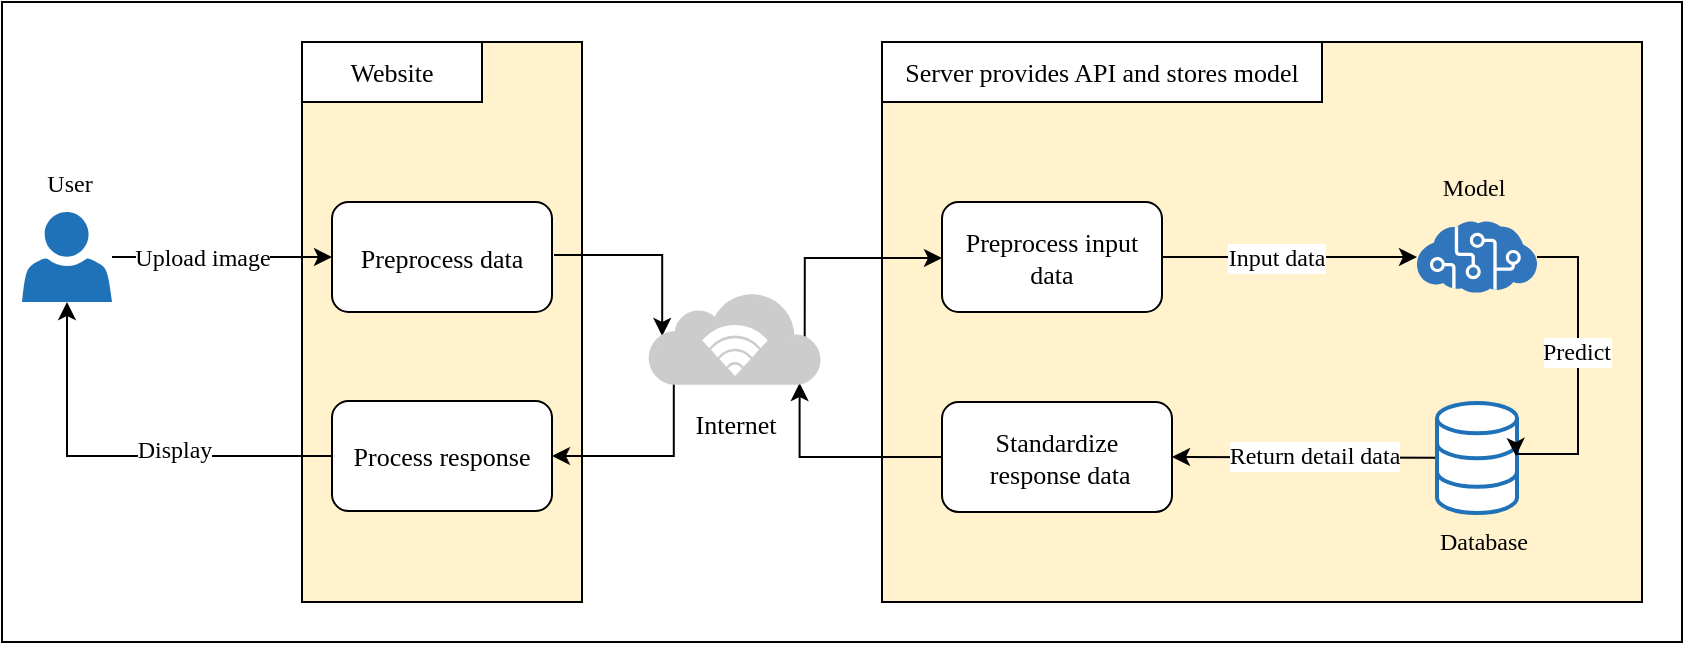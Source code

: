 <mxfile version="13.6.9" type="device" pages="3"><diagram id="K6HZTUKyprp-CfC5bicp" name="Page-1"><mxGraphModel dx="868" dy="544" grid="0" gridSize="10" guides="1" tooltips="1" connect="1" arrows="1" fold="1" page="1" pageScale="1" pageWidth="850" pageHeight="1100" math="0" shadow="0"><root><mxCell id="0"/><mxCell id="1" parent="0"/><mxCell id="oIp0XKN476d_OH0QhQ1t-1" value="" style="rounded=0;whiteSpace=wrap;html=1;" parent="1" vertex="1"><mxGeometry x="20" y="230" width="840" height="320" as="geometry"/></mxCell><mxCell id="zlg9kSwptof_fZUy6C70-1" value="" style="rounded=0;whiteSpace=wrap;html=1;fillColor=#fff2cc;" parent="1" vertex="1"><mxGeometry x="170" y="250" width="140" height="280" as="geometry"/></mxCell><mxCell id="zlg9kSwptof_fZUy6C70-2" value="" style="verticalLabelPosition=bottom;verticalAlign=top;html=1;shape=mxgraph.basic.rect;fillColor2=none;strokeWidth=1;size=20;indent=5;" parent="1" vertex="1"><mxGeometry x="170" y="250" width="90" height="30" as="geometry"/></mxCell><mxCell id="zlg9kSwptof_fZUy6C70-3" value="&lt;font face=&quot;Times New Roman&quot; style=&quot;font-size: 13px&quot;&gt;Website&lt;/font&gt;" style="text;html=1;strokeColor=none;fillColor=none;align=center;verticalAlign=middle;whiteSpace=wrap;rounded=0;" parent="1" vertex="1"><mxGeometry x="195" y="255" width="40" height="20" as="geometry"/></mxCell><mxCell id="R-210YzgNRkunrtcaMkK-25" style="edgeStyle=orthogonalEdgeStyle;rounded=0;orthogonalLoop=1;jettySize=auto;html=1;entryX=0.06;entryY=0.5;entryDx=0;entryDy=0;entryPerimeter=0;" edge="1" parent="1"><mxGeometry relative="1" as="geometry"><mxPoint x="296" y="356.5" as="sourcePoint"/><mxPoint x="350.1" y="397" as="targetPoint"/><Array as="points"><mxPoint x="350" y="357"/></Array></mxGeometry></mxCell><mxCell id="zlg9kSwptof_fZUy6C70-4" value="&lt;font face=&quot;Times New Roman&quot; style=&quot;font-size: 13px&quot;&gt;Preprocess data&lt;/font&gt;" style="rounded=1;whiteSpace=wrap;html=1;" parent="1" vertex="1"><mxGeometry x="185" y="330" width="110" height="55" as="geometry"/></mxCell><mxCell id="R-210YzgNRkunrtcaMkK-15" style="edgeStyle=orthogonalEdgeStyle;rounded=0;orthogonalLoop=1;jettySize=auto;html=1;" edge="1" parent="1" source="zlg9kSwptof_fZUy6C70-5" target="pNsMSmF8PRWDMGYwTy_3-22"><mxGeometry relative="1" as="geometry"/></mxCell><mxCell id="R-210YzgNRkunrtcaMkK-27" value="Display" style="edgeLabel;html=1;align=center;verticalAlign=middle;resizable=0;points=[];fontFamily=Times New Roman;fontSize=12;" vertex="1" connectable="0" parent="R-210YzgNRkunrtcaMkK-15"><mxGeometry x="-0.246" y="-3" relative="1" as="geometry"><mxPoint as="offset"/></mxGeometry></mxCell><mxCell id="zlg9kSwptof_fZUy6C70-5" value="&lt;font face=&quot;Times New Roman&quot; style=&quot;font-size: 13px&quot;&gt;Process response&lt;/font&gt;" style="rounded=1;whiteSpace=wrap;html=1;" parent="1" vertex="1"><mxGeometry x="185" y="429.5" width="110" height="55" as="geometry"/></mxCell><mxCell id="pNsMSmF8PRWDMGYwTy_3-1" value="" style="rounded=0;whiteSpace=wrap;html=1;fillColor=#fff2cc;" parent="1" vertex="1"><mxGeometry x="460" y="250" width="380" height="280" as="geometry"/></mxCell><mxCell id="R-210YzgNRkunrtcaMkK-10" style="edgeStyle=orthogonalEdgeStyle;rounded=0;orthogonalLoop=1;jettySize=auto;html=1;exitX=1;exitY=0.5;exitDx=0;exitDy=0;" edge="1" parent="1" source="pNsMSmF8PRWDMGYwTy_3-2" target="pNsMSmF8PRWDMGYwTy_3-15"><mxGeometry relative="1" as="geometry"/></mxCell><mxCell id="R-210YzgNRkunrtcaMkK-32" value="Input data" style="edgeLabel;html=1;align=center;verticalAlign=middle;resizable=0;points=[];fontSize=12;fontFamily=Times New Roman;" vertex="1" connectable="0" parent="R-210YzgNRkunrtcaMkK-10"><mxGeometry x="-0.247" y="1" relative="1" as="geometry"><mxPoint x="9" y="1" as="offset"/></mxGeometry></mxCell><mxCell id="pNsMSmF8PRWDMGYwTy_3-2" value="&lt;font face=&quot;Times New Roman&quot; style=&quot;font-size: 13px&quot;&gt;Preprocess input &lt;br&gt;data&lt;/font&gt;" style="rounded=1;whiteSpace=wrap;html=1;" parent="1" vertex="1"><mxGeometry x="490" y="330" width="110" height="55" as="geometry"/></mxCell><mxCell id="R-210YzgNRkunrtcaMkK-20" style="edgeStyle=orthogonalEdgeStyle;rounded=0;orthogonalLoop=1;jettySize=auto;html=1;entryX=0.88;entryY=1;entryDx=0;entryDy=0;entryPerimeter=0;" edge="1" parent="1" source="pNsMSmF8PRWDMGYwTy_3-3" target="pNsMSmF8PRWDMGYwTy_3-16"><mxGeometry relative="1" as="geometry"/></mxCell><mxCell id="pNsMSmF8PRWDMGYwTy_3-3" value="&lt;font face=&quot;Times New Roman&quot; style=&quot;font-size: 13px&quot;&gt;Standardize&lt;br&gt;&amp;nbsp;response data&lt;/font&gt;" style="rounded=1;whiteSpace=wrap;html=1;" parent="1" vertex="1"><mxGeometry x="490" y="430" width="115" height="55" as="geometry"/></mxCell><mxCell id="pNsMSmF8PRWDMGYwTy_3-4" value="" style="verticalLabelPosition=bottom;verticalAlign=top;html=1;shape=mxgraph.basic.rect;fillColor2=none;strokeWidth=1;size=20;indent=5;" parent="1" vertex="1"><mxGeometry x="460" y="250" width="220" height="30" as="geometry"/></mxCell><mxCell id="pNsMSmF8PRWDMGYwTy_3-5" value="&lt;font face=&quot;Times New Roman&quot; style=&quot;font-size: 13px&quot;&gt;Server provides API and stores model&lt;/font&gt;" style="text;html=1;strokeColor=none;fillColor=none;align=center;verticalAlign=middle;whiteSpace=wrap;rounded=0;" parent="1" vertex="1"><mxGeometry x="460" y="255" width="220" height="20" as="geometry"/></mxCell><mxCell id="R-210YzgNRkunrtcaMkK-13" style="rounded=0;orthogonalLoop=1;jettySize=auto;html=1;entryX=1;entryY=0.5;entryDx=0;entryDy=0;" edge="1" parent="1" source="pNsMSmF8PRWDMGYwTy_3-6" target="pNsMSmF8PRWDMGYwTy_3-3"><mxGeometry relative="1" as="geometry"/></mxCell><mxCell id="R-210YzgNRkunrtcaMkK-31" value="Return detail data" style="edgeLabel;html=1;align=center;verticalAlign=middle;resizable=0;points=[];fontSize=12;fontFamily=Times New Roman;" vertex="1" connectable="0" parent="R-210YzgNRkunrtcaMkK-13"><mxGeometry x="0.411" y="-1" relative="1" as="geometry"><mxPoint x="31.5" y="0.37" as="offset"/></mxGeometry></mxCell><mxCell id="pNsMSmF8PRWDMGYwTy_3-6" value="" style="html=1;verticalLabelPosition=bottom;align=center;labelBackgroundColor=#ffffff;verticalAlign=top;strokeWidth=2;shadow=0;dashed=0;shape=mxgraph.ios7.icons.data;strokeColor=#2072B8;" parent="1" vertex="1"><mxGeometry x="737.5" y="430.5" width="40" height="55" as="geometry"/></mxCell><mxCell id="R-210YzgNRkunrtcaMkK-11" style="edgeStyle=orthogonalEdgeStyle;rounded=0;orthogonalLoop=1;jettySize=auto;html=1;entryX=0.988;entryY=0.482;entryDx=0;entryDy=0;entryPerimeter=0;" edge="1" parent="1" source="pNsMSmF8PRWDMGYwTy_3-15" target="pNsMSmF8PRWDMGYwTy_3-6"><mxGeometry relative="1" as="geometry"><Array as="points"><mxPoint x="808" y="358"/><mxPoint x="808" y="456"/></Array></mxGeometry></mxCell><mxCell id="R-210YzgNRkunrtcaMkK-30" value="Predict" style="edgeLabel;html=1;align=center;verticalAlign=middle;resizable=0;points=[];fontSize=12;fontFamily=Times New Roman;" vertex="1" connectable="0" parent="R-210YzgNRkunrtcaMkK-11"><mxGeometry x="-0.267" y="-1" relative="1" as="geometry"><mxPoint y="11.99" as="offset"/></mxGeometry></mxCell><mxCell id="pNsMSmF8PRWDMGYwTy_3-15" value="" style="aspect=fixed;html=1;points=[];align=center;image;fontSize=14;image=img/lib/mscae/Cognitive_Services.svg;strokeColor=#000000;strokeWidth=2;fillColor=#006FD1;" parent="1" vertex="1"><mxGeometry x="727.49" y="339.5" width="60.02" height="36" as="geometry"/></mxCell><mxCell id="R-210YzgNRkunrtcaMkK-9" style="edgeStyle=orthogonalEdgeStyle;rounded=0;orthogonalLoop=1;jettySize=auto;html=1;exitX=0.14;exitY=1;exitDx=0;exitDy=0;exitPerimeter=0;entryX=1;entryY=0.5;entryDx=0;entryDy=0;" edge="1" parent="1" source="pNsMSmF8PRWDMGYwTy_3-16" target="zlg9kSwptof_fZUy6C70-5"><mxGeometry relative="1" as="geometry"/></mxCell><mxCell id="R-210YzgNRkunrtcaMkK-17" style="edgeStyle=orthogonalEdgeStyle;rounded=0;orthogonalLoop=1;jettySize=auto;html=1;exitX=0.91;exitY=0.5;exitDx=0;exitDy=0;exitPerimeter=0;" edge="1" parent="1" source="pNsMSmF8PRWDMGYwTy_3-16" target="pNsMSmF8PRWDMGYwTy_3-2"><mxGeometry relative="1" as="geometry"><Array as="points"><mxPoint x="421" y="358"/></Array></mxGeometry></mxCell><mxCell id="pNsMSmF8PRWDMGYwTy_3-16" value="" style="html=1;outlineConnect=0;fillColor=#CCCCCC;gradientColor=none;gradientDirection=north;strokeWidth=2;shape=mxgraph.networks.cloud;fontColor=#ffffff;strokeColor=#CCCCCC;" parent="1" vertex="1"><mxGeometry x="344" y="375.5" width="85" height="45" as="geometry"/></mxCell><mxCell id="pNsMSmF8PRWDMGYwTy_3-19" value="" style="html=1;verticalLabelPosition=bottom;align=center;labelBackgroundColor=#ffffff;verticalAlign=top;strokeWidth=2;shadow=0;dashed=0;shape=mxgraph.ios7.icons.wifi;pointerEvents=1;fontSize=14;fillColor=#FFFFFF;strokeColor=#FFFFFF;" parent="1" vertex="1"><mxGeometry x="371.5" y="392.5" width="30" height="23" as="geometry"/></mxCell><mxCell id="pNsMSmF8PRWDMGYwTy_3-23" style="rounded=0;orthogonalLoop=1;jettySize=auto;html=1;entryX=0;entryY=0.5;entryDx=0;entryDy=0;fontSize=14;" parent="1" source="pNsMSmF8PRWDMGYwTy_3-22" target="zlg9kSwptof_fZUy6C70-4" edge="1"><mxGeometry relative="1" as="geometry"/></mxCell><mxCell id="R-210YzgNRkunrtcaMkK-22" value="&lt;font face=&quot;Times New Roman&quot; style=&quot;font-size: 12px&quot;&gt;Upload image&lt;/font&gt;" style="edgeLabel;html=1;align=center;verticalAlign=middle;resizable=0;points=[];" vertex="1" connectable="0" parent="pNsMSmF8PRWDMGYwTy_3-23"><mxGeometry x="-0.182" y="1" relative="1" as="geometry"><mxPoint y="1" as="offset"/></mxGeometry></mxCell><mxCell id="pNsMSmF8PRWDMGYwTy_3-22" value="" style="pointerEvents=1;shadow=0;dashed=0;html=1;strokeColor=none;labelPosition=center;verticalLabelPosition=bottom;verticalAlign=top;outlineConnect=0;align=center;shape=mxgraph.office.users.user;fontSize=14;fillColor=#2072B8;" parent="1" vertex="1"><mxGeometry x="30" y="335" width="45" height="45" as="geometry"/></mxCell><mxCell id="R-210YzgNRkunrtcaMkK-21" value="&lt;font style=&quot;font-size: 12px&quot; face=&quot;Times New Roman&quot;&gt;User&lt;/font&gt;" style="text;html=1;strokeColor=none;fillColor=none;align=center;verticalAlign=middle;whiteSpace=wrap;rounded=0;" vertex="1" parent="1"><mxGeometry x="34" y="311" width="40" height="20" as="geometry"/></mxCell><mxCell id="R-210YzgNRkunrtcaMkK-26" value="&lt;font style=&quot;font-size: 13px&quot; face=&quot;Times New Roman&quot;&gt;Internet&lt;/font&gt;" style="text;html=1;strokeColor=none;fillColor=none;align=center;verticalAlign=middle;whiteSpace=wrap;rounded=0;" vertex="1" parent="1"><mxGeometry x="367" y="431" width="40" height="20" as="geometry"/></mxCell><mxCell id="R-210YzgNRkunrtcaMkK-33" value="Database" style="text;html=1;strokeColor=none;fillColor=none;align=center;verticalAlign=middle;whiteSpace=wrap;rounded=0;fontFamily=Times New Roman;fontSize=12;" vertex="1" parent="1"><mxGeometry x="741" y="490" width="40" height="20" as="geometry"/></mxCell><mxCell id="R-210YzgNRkunrtcaMkK-34" value="Model" style="text;html=1;strokeColor=none;fillColor=none;align=center;verticalAlign=middle;whiteSpace=wrap;rounded=0;fontFamily=Times New Roman;fontSize=12;" vertex="1" parent="1"><mxGeometry x="736" y="313" width="40" height="20" as="geometry"/></mxCell></root></mxGraphModel></diagram><diagram id="iBn617gZPA_tz7Ueo9Di" name="Page-2"><mxGraphModel dx="1406" dy="751" grid="1" gridSize="10" guides="1" tooltips="1" connect="1" arrows="1" fold="1" page="1" pageScale="1" pageWidth="850" pageHeight="1100" math="0" shadow="0"><root><mxCell id="5fZM8JQpcH4BYzt0p-V2-0"/><mxCell id="5fZM8JQpcH4BYzt0p-V2-1" parent="5fZM8JQpcH4BYzt0p-V2-0"/><mxCell id="5zGiHlHjpA8K7fm_BP6N-0" value="" style="rounded=0;whiteSpace=wrap;html=1;" vertex="1" parent="5fZM8JQpcH4BYzt0p-V2-1"><mxGeometry x="320" y="240" width="160" height="280" as="geometry"/></mxCell><mxCell id="5zGiHlHjpA8K7fm_BP6N-9" value="" style="verticalLabelPosition=bottom;verticalAlign=top;html=1;shape=mxgraph.basic.rect;fillColor2=none;strokeWidth=1;size=20;indent=5;" vertex="1" parent="5fZM8JQpcH4BYzt0p-V2-1"><mxGeometry x="320" y="240" width="90" height="30" as="geometry"/></mxCell><mxCell id="5zGiHlHjpA8K7fm_BP6N-10" value="Website" style="text;html=1;strokeColor=none;fillColor=none;align=center;verticalAlign=middle;whiteSpace=wrap;rounded=0;" vertex="1" parent="5fZM8JQpcH4BYzt0p-V2-1"><mxGeometry x="345" y="245" width="40" height="20" as="geometry"/></mxCell><mxCell id="5zGiHlHjpA8K7fm_BP6N-11" value="Preprocess data" style="rounded=1;whiteSpace=wrap;html=1;" vertex="1" parent="5fZM8JQpcH4BYzt0p-V2-1"><mxGeometry x="340" y="320" width="120" height="60" as="geometry"/></mxCell><mxCell id="5zGiHlHjpA8K7fm_BP6N-12" value="Process response" style="rounded=1;whiteSpace=wrap;html=1;" vertex="1" parent="5fZM8JQpcH4BYzt0p-V2-1"><mxGeometry x="340" y="430" width="120" height="60" as="geometry"/></mxCell></root></mxGraphModel></diagram><diagram id="wtHzTpWRr0XsG4ol0o9X" name="Page-3"><mxGraphModel dx="1406" dy="751" grid="1" gridSize="10" guides="1" tooltips="1" connect="1" arrows="1" fold="1" page="1" pageScale="1" pageWidth="850" pageHeight="1100" math="0" shadow="0"><root><mxCell id="UqUnY5xqwU2BWBRvmFXS-0"/><mxCell id="UqUnY5xqwU2BWBRvmFXS-1" parent="UqUnY5xqwU2BWBRvmFXS-0"/><mxCell id="8ZzUDXZa7bbFbeCUIrXW-0" value="" style="rounded=0;whiteSpace=wrap;html=1;fillColor=#fff2cc;strokeColor=#d6b656;" vertex="1" parent="UqUnY5xqwU2BWBRvmFXS-1"><mxGeometry x="100" y="200" width="460" height="280" as="geometry"/></mxCell><mxCell id="a08wyn8d__PCWiXuD_QW-0" value="Preprocess input &lt;br&gt;data" style="rounded=1;whiteSpace=wrap;html=1;" vertex="1" parent="UqUnY5xqwU2BWBRvmFXS-1"><mxGeometry x="120" y="320" width="120" height="60" as="geometry"/></mxCell><mxCell id="mcSJKvIEEJ7ZOTYv0OnA-0" value="Standardize&lt;br&gt;&amp;nbsp;response data" style="rounded=1;whiteSpace=wrap;html=1;" vertex="1" parent="UqUnY5xqwU2BWBRvmFXS-1"><mxGeometry x="120" y="400" width="120" height="60" as="geometry"/></mxCell><mxCell id="Pi4mJdJbq6oX5gS8JAXV-0" value="" style="verticalLabelPosition=bottom;verticalAlign=top;html=1;shape=mxgraph.basic.rect;fillColor2=none;strokeWidth=1;size=20;indent=5;" vertex="1" parent="UqUnY5xqwU2BWBRvmFXS-1"><mxGeometry x="100" y="200" width="250" height="30" as="geometry"/></mxCell><mxCell id="Pi4mJdJbq6oX5gS8JAXV-1" value="Server provides API and store model" style="text;html=1;strokeColor=none;fillColor=none;align=center;verticalAlign=middle;whiteSpace=wrap;rounded=0;" vertex="1" parent="UqUnY5xqwU2BWBRvmFXS-1"><mxGeometry x="115" y="205" width="220" height="20" as="geometry"/></mxCell><mxCell id="Pi4mJdJbq6oX5gS8JAXV-2" value="" style="html=1;verticalLabelPosition=bottom;align=center;labelBackgroundColor=#ffffff;verticalAlign=top;strokeWidth=2;shadow=0;dashed=0;shape=mxgraph.ios7.icons.data;strokeColor=#006FD1;" vertex="1" parent="UqUnY5xqwU2BWBRvmFXS-1"><mxGeometry x="440" y="400" width="40" height="50" as="geometry"/></mxCell><mxCell id="Pi4mJdJbq6oX5gS8JAXV-5" value="" style="pointerEvents=1;shadow=0;dashed=0;html=1;strokeColor=none;labelPosition=center;verticalLabelPosition=bottom;verticalAlign=top;align=center;shape=mxgraph.mscae.system_center.roles;fillColor=#006FD1;" vertex="1" parent="UqUnY5xqwU2BWBRvmFXS-1"><mxGeometry x="440" y="240" width="42" height="50" as="geometry"/></mxCell></root></mxGraphModel></diagram></mxfile>